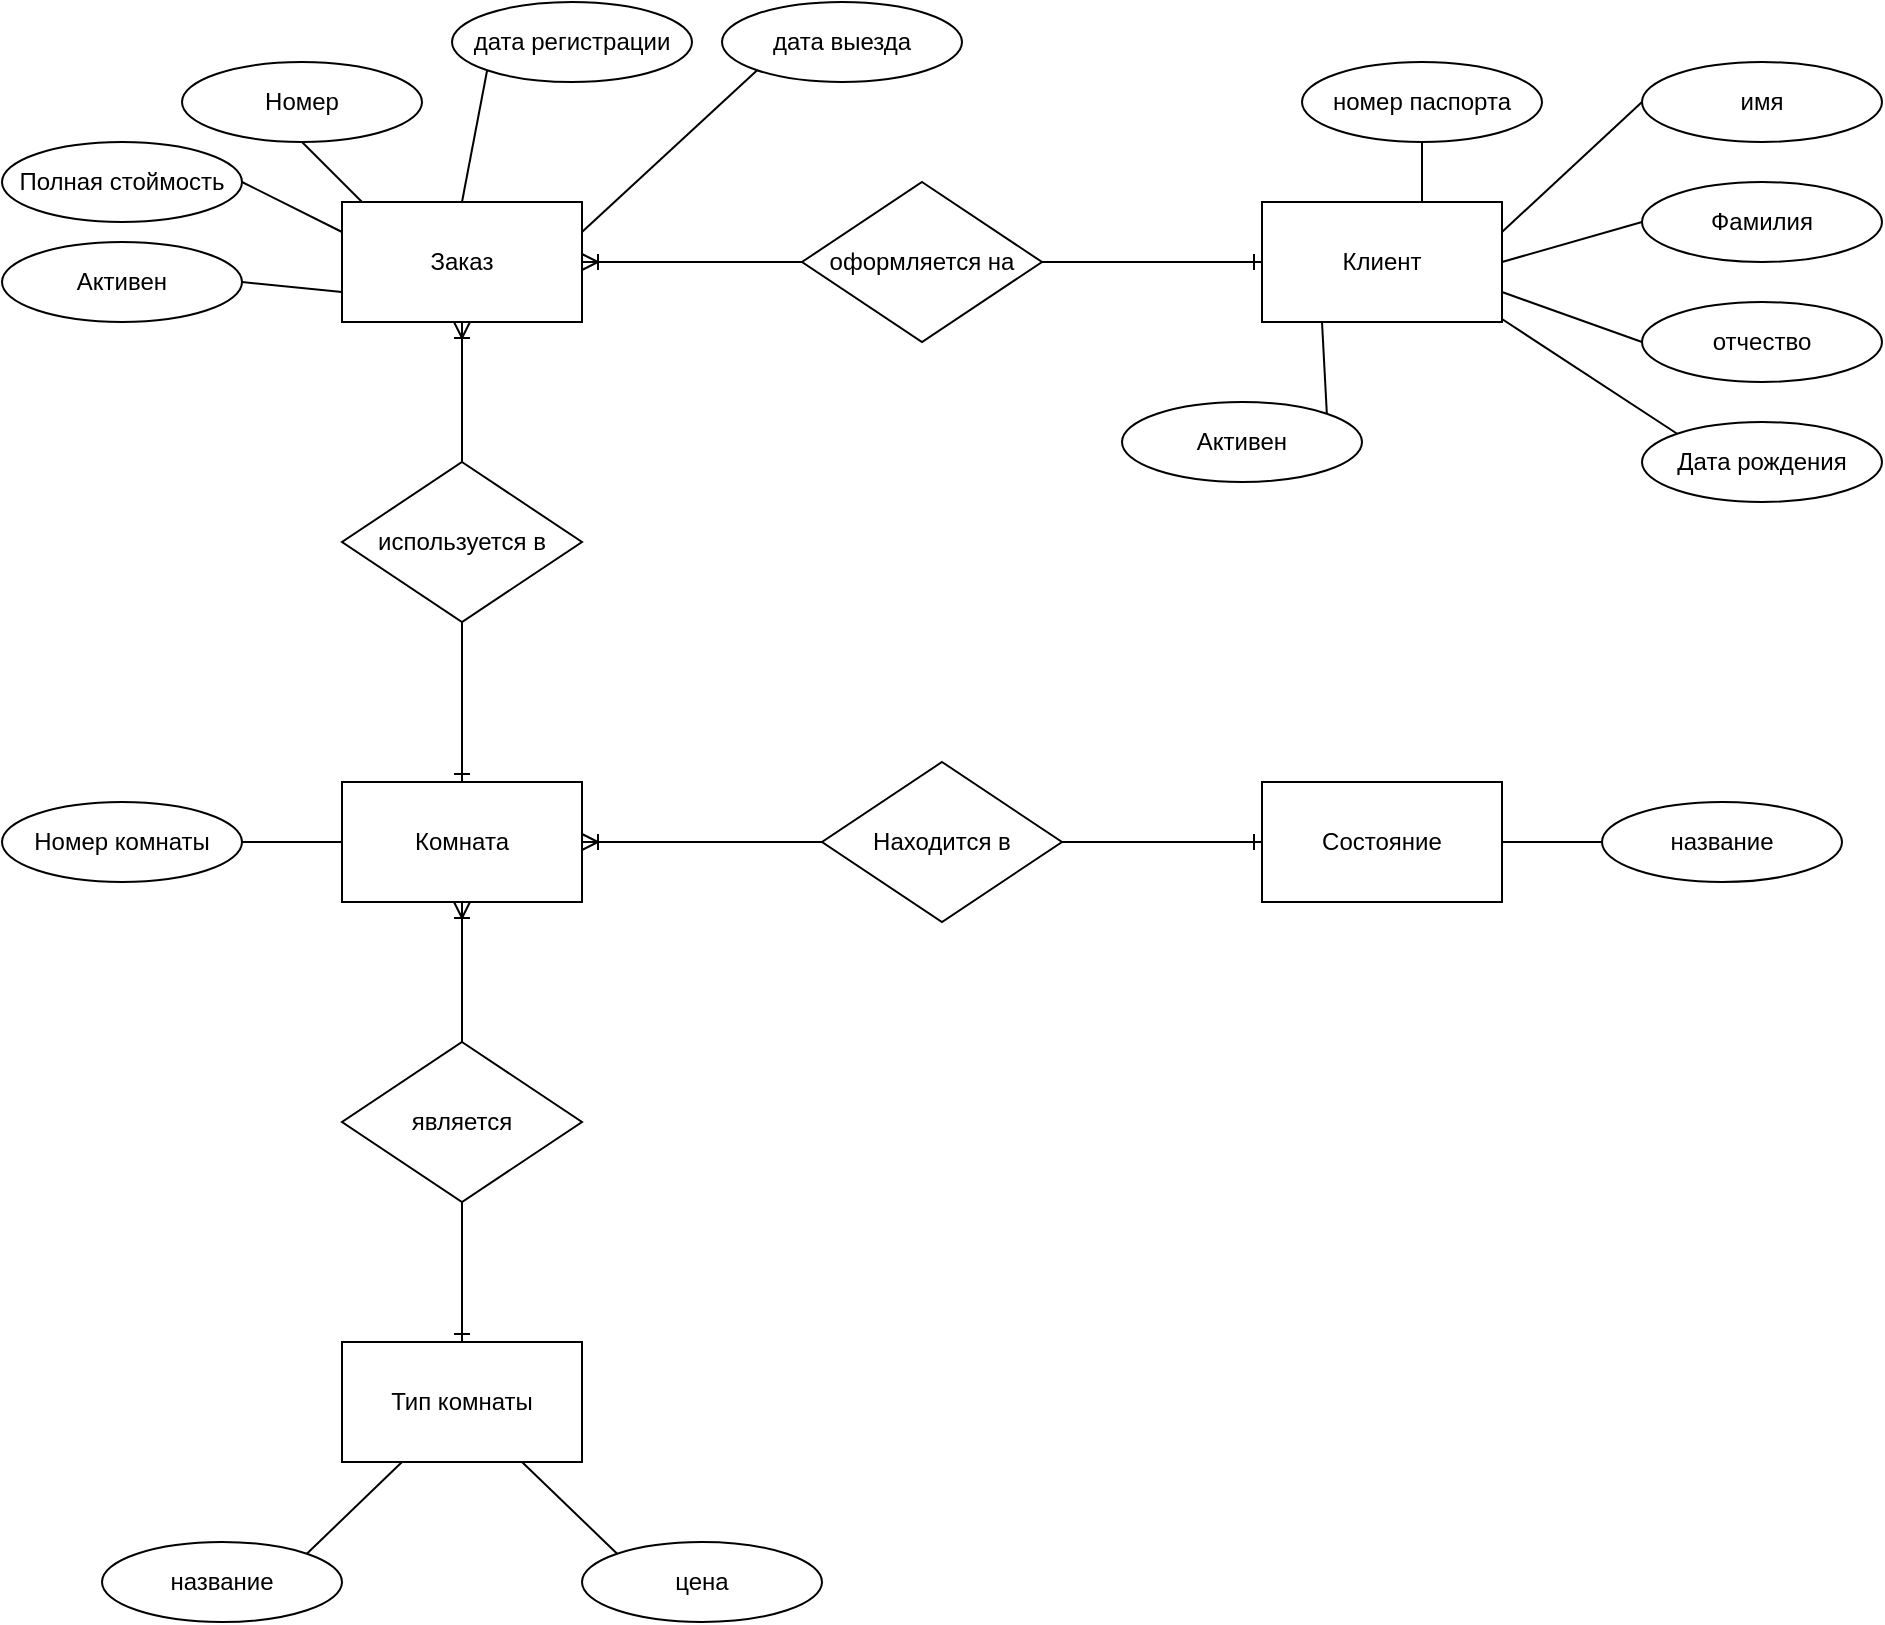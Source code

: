 <mxfile version="10.7.5" type="device"><diagram id="FWNtehqnXnJf0-Aob9p5" name="Page-1"><mxGraphModel dx="2125" dy="628" grid="1" gridSize="10" guides="1" tooltips="1" connect="1" arrows="1" fold="1" page="1" pageScale="1" pageWidth="827" pageHeight="1169" math="0" shadow="0"><root><mxCell id="0"/><mxCell id="1" parent="0"/><mxCell id="UGfjVTuGhcrK_1NVrBfi-9" style="rounded=0;orthogonalLoop=1;jettySize=auto;html=1;exitX=0;exitY=0.75;exitDx=0;exitDy=0;entryX=1;entryY=0.5;entryDx=0;entryDy=0;endArrow=none;endFill=0;" parent="1" source="UGfjVTuGhcrK_1NVrBfi-1" target="UGfjVTuGhcrK_1NVrBfi-8" edge="1"><mxGeometry relative="1" as="geometry"/></mxCell><mxCell id="UGfjVTuGhcrK_1NVrBfi-10" style="edgeStyle=none;rounded=0;orthogonalLoop=1;jettySize=auto;html=1;exitX=0;exitY=0.25;exitDx=0;exitDy=0;entryX=1;entryY=0.5;entryDx=0;entryDy=0;endArrow=none;endFill=0;" parent="1" source="UGfjVTuGhcrK_1NVrBfi-1" target="UGfjVTuGhcrK_1NVrBfi-7" edge="1"><mxGeometry relative="1" as="geometry"/></mxCell><mxCell id="UGfjVTuGhcrK_1NVrBfi-11" style="edgeStyle=none;rounded=0;orthogonalLoop=1;jettySize=auto;html=1;entryX=0.5;entryY=1;entryDx=0;entryDy=0;endArrow=none;endFill=0;" parent="1" target="UGfjVTuGhcrK_1NVrBfi-2" edge="1"><mxGeometry relative="1" as="geometry"><mxPoint x="90" y="140" as="sourcePoint"/></mxGeometry></mxCell><mxCell id="UGfjVTuGhcrK_1NVrBfi-12" style="edgeStyle=none;rounded=0;orthogonalLoop=1;jettySize=auto;html=1;exitX=0.5;exitY=0;exitDx=0;exitDy=0;entryX=0;entryY=1;entryDx=0;entryDy=0;endArrow=none;endFill=0;" parent="1" source="UGfjVTuGhcrK_1NVrBfi-1" target="UGfjVTuGhcrK_1NVrBfi-3" edge="1"><mxGeometry relative="1" as="geometry"/></mxCell><mxCell id="UGfjVTuGhcrK_1NVrBfi-13" style="edgeStyle=none;rounded=0;orthogonalLoop=1;jettySize=auto;html=1;exitX=1;exitY=0.25;exitDx=0;exitDy=0;entryX=0;entryY=1;entryDx=0;entryDy=0;endArrow=none;endFill=0;" parent="1" source="UGfjVTuGhcrK_1NVrBfi-1" target="UGfjVTuGhcrK_1NVrBfi-4" edge="1"><mxGeometry relative="1" as="geometry"/></mxCell><mxCell id="UGfjVTuGhcrK_1NVrBfi-1" value="Заказ" style="rounded=0;whiteSpace=wrap;html=1;" parent="1" vertex="1"><mxGeometry x="80" y="140" width="120" height="60" as="geometry"/></mxCell><mxCell id="UGfjVTuGhcrK_1NVrBfi-2" value="Номер" style="ellipse;whiteSpace=wrap;html=1;" parent="1" vertex="1"><mxGeometry y="70" width="120" height="40" as="geometry"/></mxCell><mxCell id="UGfjVTuGhcrK_1NVrBfi-3" value="дата регистрации" style="ellipse;whiteSpace=wrap;html=1;" parent="1" vertex="1"><mxGeometry x="135" y="40" width="120" height="40" as="geometry"/></mxCell><mxCell id="UGfjVTuGhcrK_1NVrBfi-4" value="дата выезда" style="ellipse;whiteSpace=wrap;html=1;" parent="1" vertex="1"><mxGeometry x="270" y="40" width="120" height="40" as="geometry"/></mxCell><mxCell id="UGfjVTuGhcrK_1NVrBfi-7" value="Полная стоймость" style="ellipse;whiteSpace=wrap;html=1;" parent="1" vertex="1"><mxGeometry x="-90" y="110" width="120" height="40" as="geometry"/></mxCell><mxCell id="UGfjVTuGhcrK_1NVrBfi-8" value="Активен" style="ellipse;whiteSpace=wrap;html=1;" parent="1" vertex="1"><mxGeometry x="-90" y="160" width="120" height="40" as="geometry"/></mxCell><mxCell id="UGfjVTuGhcrK_1NVrBfi-23" style="edgeStyle=none;rounded=0;orthogonalLoop=1;jettySize=auto;html=1;exitX=1;exitY=0.25;exitDx=0;exitDy=0;entryX=0;entryY=0.5;entryDx=0;entryDy=0;endArrow=none;endFill=0;" parent="1" source="UGfjVTuGhcrK_1NVrBfi-14" target="UGfjVTuGhcrK_1NVrBfi-17" edge="1"><mxGeometry relative="1" as="geometry"/></mxCell><mxCell id="UGfjVTuGhcrK_1NVrBfi-24" style="edgeStyle=none;rounded=0;orthogonalLoop=1;jettySize=auto;html=1;exitX=1;exitY=0.5;exitDx=0;exitDy=0;entryX=0;entryY=0.5;entryDx=0;entryDy=0;endArrow=none;endFill=0;" parent="1" source="UGfjVTuGhcrK_1NVrBfi-14" target="UGfjVTuGhcrK_1NVrBfi-18" edge="1"><mxGeometry relative="1" as="geometry"/></mxCell><mxCell id="UGfjVTuGhcrK_1NVrBfi-25" style="edgeStyle=none;rounded=0;orthogonalLoop=1;jettySize=auto;html=1;exitX=1;exitY=0.75;exitDx=0;exitDy=0;entryX=0;entryY=0.5;entryDx=0;entryDy=0;endArrow=none;endFill=0;" parent="1" source="UGfjVTuGhcrK_1NVrBfi-14" target="UGfjVTuGhcrK_1NVrBfi-19" edge="1"><mxGeometry relative="1" as="geometry"/></mxCell><mxCell id="UGfjVTuGhcrK_1NVrBfi-26" style="edgeStyle=none;rounded=0;orthogonalLoop=1;jettySize=auto;html=1;exitX=0.995;exitY=0.969;exitDx=0;exitDy=0;entryX=0;entryY=0;entryDx=0;entryDy=0;endArrow=none;endFill=0;exitPerimeter=0;" parent="1" source="UGfjVTuGhcrK_1NVrBfi-14" target="UGfjVTuGhcrK_1NVrBfi-20" edge="1"><mxGeometry relative="1" as="geometry"/></mxCell><mxCell id="UGfjVTuGhcrK_1NVrBfi-27" style="edgeStyle=none;rounded=0;orthogonalLoop=1;jettySize=auto;html=1;entryX=0.5;entryY=1;entryDx=0;entryDy=0;endArrow=none;endFill=0;" parent="1" target="UGfjVTuGhcrK_1NVrBfi-16" edge="1"><mxGeometry relative="1" as="geometry"><mxPoint x="620" y="140" as="sourcePoint"/></mxGeometry></mxCell><mxCell id="UGfjVTuGhcrK_1NVrBfi-14" value="Клиент" style="rounded=0;whiteSpace=wrap;html=1;" parent="1" vertex="1"><mxGeometry x="540" y="140" width="120" height="60" as="geometry"/></mxCell><mxCell id="UGfjVTuGhcrK_1NVrBfi-16" value="номер паспорта" style="ellipse;whiteSpace=wrap;html=1;" parent="1" vertex="1"><mxGeometry x="560" y="70" width="120" height="40" as="geometry"/></mxCell><mxCell id="UGfjVTuGhcrK_1NVrBfi-17" value="имя" style="ellipse;whiteSpace=wrap;html=1;" parent="1" vertex="1"><mxGeometry x="730" y="70" width="120" height="40" as="geometry"/></mxCell><mxCell id="UGfjVTuGhcrK_1NVrBfi-18" value="Фамилия" style="ellipse;whiteSpace=wrap;html=1;" parent="1" vertex="1"><mxGeometry x="730" y="130" width="120" height="40" as="geometry"/></mxCell><mxCell id="UGfjVTuGhcrK_1NVrBfi-19" value="отчество" style="ellipse;whiteSpace=wrap;html=1;" parent="1" vertex="1"><mxGeometry x="730" y="190" width="120" height="40" as="geometry"/></mxCell><mxCell id="UGfjVTuGhcrK_1NVrBfi-20" value="Дата рождения" style="ellipse;whiteSpace=wrap;html=1;" parent="1" vertex="1"><mxGeometry x="730" y="250" width="120" height="40" as="geometry"/></mxCell><mxCell id="UGfjVTuGhcrK_1NVrBfi-29" style="edgeStyle=none;rounded=0;orthogonalLoop=1;jettySize=auto;html=1;exitX=1;exitY=0;exitDx=0;exitDy=0;entryX=0.25;entryY=1;entryDx=0;entryDy=0;endArrow=none;endFill=0;" parent="1" source="UGfjVTuGhcrK_1NVrBfi-22" target="UGfjVTuGhcrK_1NVrBfi-14" edge="1"><mxGeometry relative="1" as="geometry"/></mxCell><mxCell id="UGfjVTuGhcrK_1NVrBfi-22" value="Активен" style="ellipse;whiteSpace=wrap;html=1;" parent="1" vertex="1"><mxGeometry x="470" y="240" width="120" height="40" as="geometry"/></mxCell><mxCell id="UGfjVTuGhcrK_1NVrBfi-31" value="Комната" style="rounded=0;whiteSpace=wrap;html=1;" parent="1" vertex="1"><mxGeometry x="80" y="430" width="120" height="60" as="geometry"/></mxCell><mxCell id="UGfjVTuGhcrK_1NVrBfi-38" style="edgeStyle=none;rounded=0;orthogonalLoop=1;jettySize=auto;html=1;exitX=1;exitY=0.5;exitDx=0;exitDy=0;entryX=0;entryY=0.5;entryDx=0;entryDy=0;endArrow=none;endFill=0;" parent="1" source="UGfjVTuGhcrK_1NVrBfi-32" target="UGfjVTuGhcrK_1NVrBfi-31" edge="1"><mxGeometry relative="1" as="geometry"/></mxCell><mxCell id="UGfjVTuGhcrK_1NVrBfi-32" value="Номер комнаты" style="ellipse;whiteSpace=wrap;html=1;" parent="1" vertex="1"><mxGeometry x="-90" y="440" width="120" height="40" as="geometry"/></mxCell><mxCell id="UGfjVTuGhcrK_1NVrBfi-33" value="Тип комнаты" style="rounded=0;whiteSpace=wrap;html=1;" parent="1" vertex="1"><mxGeometry x="80" y="710" width="120" height="60" as="geometry"/></mxCell><mxCell id="UGfjVTuGhcrK_1NVrBfi-36" style="edgeStyle=none;rounded=0;orthogonalLoop=1;jettySize=auto;html=1;exitX=1;exitY=0;exitDx=0;exitDy=0;entryX=0.25;entryY=1;entryDx=0;entryDy=0;endArrow=none;endFill=0;" parent="1" source="UGfjVTuGhcrK_1NVrBfi-34" target="UGfjVTuGhcrK_1NVrBfi-33" edge="1"><mxGeometry relative="1" as="geometry"/></mxCell><mxCell id="UGfjVTuGhcrK_1NVrBfi-34" value="название" style="ellipse;whiteSpace=wrap;html=1;" parent="1" vertex="1"><mxGeometry x="-40" y="810" width="120" height="40" as="geometry"/></mxCell><mxCell id="UGfjVTuGhcrK_1NVrBfi-37" style="edgeStyle=none;rounded=0;orthogonalLoop=1;jettySize=auto;html=1;exitX=0;exitY=0;exitDx=0;exitDy=0;entryX=0.75;entryY=1;entryDx=0;entryDy=0;endArrow=none;endFill=0;" parent="1" source="UGfjVTuGhcrK_1NVrBfi-35" target="UGfjVTuGhcrK_1NVrBfi-33" edge="1"><mxGeometry relative="1" as="geometry"/></mxCell><mxCell id="UGfjVTuGhcrK_1NVrBfi-35" value="цена" style="ellipse;whiteSpace=wrap;html=1;" parent="1" vertex="1"><mxGeometry x="200" y="810" width="120" height="40" as="geometry"/></mxCell><mxCell id="UGfjVTuGhcrK_1NVrBfi-46" style="edgeStyle=none;rounded=0;orthogonalLoop=1;jettySize=auto;html=1;exitX=1;exitY=0.5;exitDx=0;exitDy=0;entryX=0;entryY=0.5;entryDx=0;entryDy=0;endArrow=none;endFill=0;" parent="1" source="UGfjVTuGhcrK_1NVrBfi-39" target="UGfjVTuGhcrK_1NVrBfi-40" edge="1"><mxGeometry relative="1" as="geometry"/></mxCell><mxCell id="UGfjVTuGhcrK_1NVrBfi-39" value="Состояние" style="rounded=0;whiteSpace=wrap;html=1;" parent="1" vertex="1"><mxGeometry x="540" y="430" width="120" height="60" as="geometry"/></mxCell><mxCell id="UGfjVTuGhcrK_1NVrBfi-40" value="название" style="ellipse;whiteSpace=wrap;html=1;" parent="1" vertex="1"><mxGeometry x="710" y="440" width="120" height="40" as="geometry"/></mxCell><mxCell id="UGfjVTuGhcrK_1NVrBfi-48" style="edgeStyle=none;rounded=0;orthogonalLoop=1;jettySize=auto;html=1;exitX=0.5;exitY=1;exitDx=0;exitDy=0;entryX=0.5;entryY=0;entryDx=0;entryDy=0;endArrow=ERone;endFill=0;" parent="1" source="UGfjVTuGhcrK_1NVrBfi-47" target="UGfjVTuGhcrK_1NVrBfi-33" edge="1"><mxGeometry relative="1" as="geometry"/></mxCell><mxCell id="UGfjVTuGhcrK_1NVrBfi-49" style="edgeStyle=none;rounded=0;orthogonalLoop=1;jettySize=auto;html=1;exitX=0.5;exitY=0;exitDx=0;exitDy=0;entryX=0.5;entryY=1;entryDx=0;entryDy=0;endArrow=ERoneToMany;endFill=0;" parent="1" source="UGfjVTuGhcrK_1NVrBfi-47" target="UGfjVTuGhcrK_1NVrBfi-31" edge="1"><mxGeometry relative="1" as="geometry"/></mxCell><mxCell id="UGfjVTuGhcrK_1NVrBfi-47" value="является" style="rhombus;whiteSpace=wrap;html=1;" parent="1" vertex="1"><mxGeometry x="80" y="560" width="120" height="80" as="geometry"/></mxCell><mxCell id="UGfjVTuGhcrK_1NVrBfi-51" style="edgeStyle=none;rounded=0;orthogonalLoop=1;jettySize=auto;html=1;exitX=0;exitY=0.5;exitDx=0;exitDy=0;entryX=1;entryY=0.5;entryDx=0;entryDy=0;endArrow=ERoneToMany;endFill=0;" parent="1" source="UGfjVTuGhcrK_1NVrBfi-50" target="UGfjVTuGhcrK_1NVrBfi-31" edge="1"><mxGeometry relative="1" as="geometry"/></mxCell><mxCell id="UGfjVTuGhcrK_1NVrBfi-52" style="edgeStyle=none;rounded=0;orthogonalLoop=1;jettySize=auto;html=1;exitX=1;exitY=0.5;exitDx=0;exitDy=0;entryX=0;entryY=0.5;entryDx=0;entryDy=0;endArrow=ERone;endFill=0;" parent="1" source="UGfjVTuGhcrK_1NVrBfi-50" target="UGfjVTuGhcrK_1NVrBfi-39" edge="1"><mxGeometry relative="1" as="geometry"/></mxCell><mxCell id="UGfjVTuGhcrK_1NVrBfi-50" value="Находится в" style="rhombus;whiteSpace=wrap;html=1;" parent="1" vertex="1"><mxGeometry x="320" y="420" width="120" height="80" as="geometry"/></mxCell><mxCell id="UGfjVTuGhcrK_1NVrBfi-54" style="edgeStyle=none;rounded=0;orthogonalLoop=1;jettySize=auto;html=1;exitX=0.5;exitY=1;exitDx=0;exitDy=0;entryX=0.5;entryY=0;entryDx=0;entryDy=0;endArrow=ERone;endFill=0;" parent="1" source="UGfjVTuGhcrK_1NVrBfi-53" target="UGfjVTuGhcrK_1NVrBfi-31" edge="1"><mxGeometry relative="1" as="geometry"/></mxCell><mxCell id="UGfjVTuGhcrK_1NVrBfi-55" style="edgeStyle=none;rounded=0;orthogonalLoop=1;jettySize=auto;html=1;exitX=0.5;exitY=0;exitDx=0;exitDy=0;entryX=0.5;entryY=1;entryDx=0;entryDy=0;endArrow=ERoneToMany;endFill=0;" parent="1" source="UGfjVTuGhcrK_1NVrBfi-53" target="UGfjVTuGhcrK_1NVrBfi-1" edge="1"><mxGeometry relative="1" as="geometry"/></mxCell><mxCell id="UGfjVTuGhcrK_1NVrBfi-53" value="используется в" style="rhombus;whiteSpace=wrap;html=1;" parent="1" vertex="1"><mxGeometry x="80" y="270" width="120" height="80" as="geometry"/></mxCell><mxCell id="UGfjVTuGhcrK_1NVrBfi-61" style="edgeStyle=none;rounded=0;orthogonalLoop=1;jettySize=auto;html=1;exitX=0;exitY=0.5;exitDx=0;exitDy=0;entryX=1;entryY=0.5;entryDx=0;entryDy=0;endArrow=ERoneToMany;endFill=0;" parent="1" source="UGfjVTuGhcrK_1NVrBfi-59" target="UGfjVTuGhcrK_1NVrBfi-1" edge="1"><mxGeometry relative="1" as="geometry"/></mxCell><mxCell id="UGfjVTuGhcrK_1NVrBfi-62" style="edgeStyle=none;rounded=0;orthogonalLoop=1;jettySize=auto;html=1;exitX=1;exitY=0.5;exitDx=0;exitDy=0;entryX=0;entryY=0.5;entryDx=0;entryDy=0;endArrow=ERone;endFill=0;" parent="1" source="UGfjVTuGhcrK_1NVrBfi-59" target="UGfjVTuGhcrK_1NVrBfi-14" edge="1"><mxGeometry relative="1" as="geometry"/></mxCell><mxCell id="UGfjVTuGhcrK_1NVrBfi-59" value="оформляется на" style="rhombus;whiteSpace=wrap;html=1;" parent="1" vertex="1"><mxGeometry x="310" y="130" width="120" height="80" as="geometry"/></mxCell></root></mxGraphModel></diagram></mxfile>